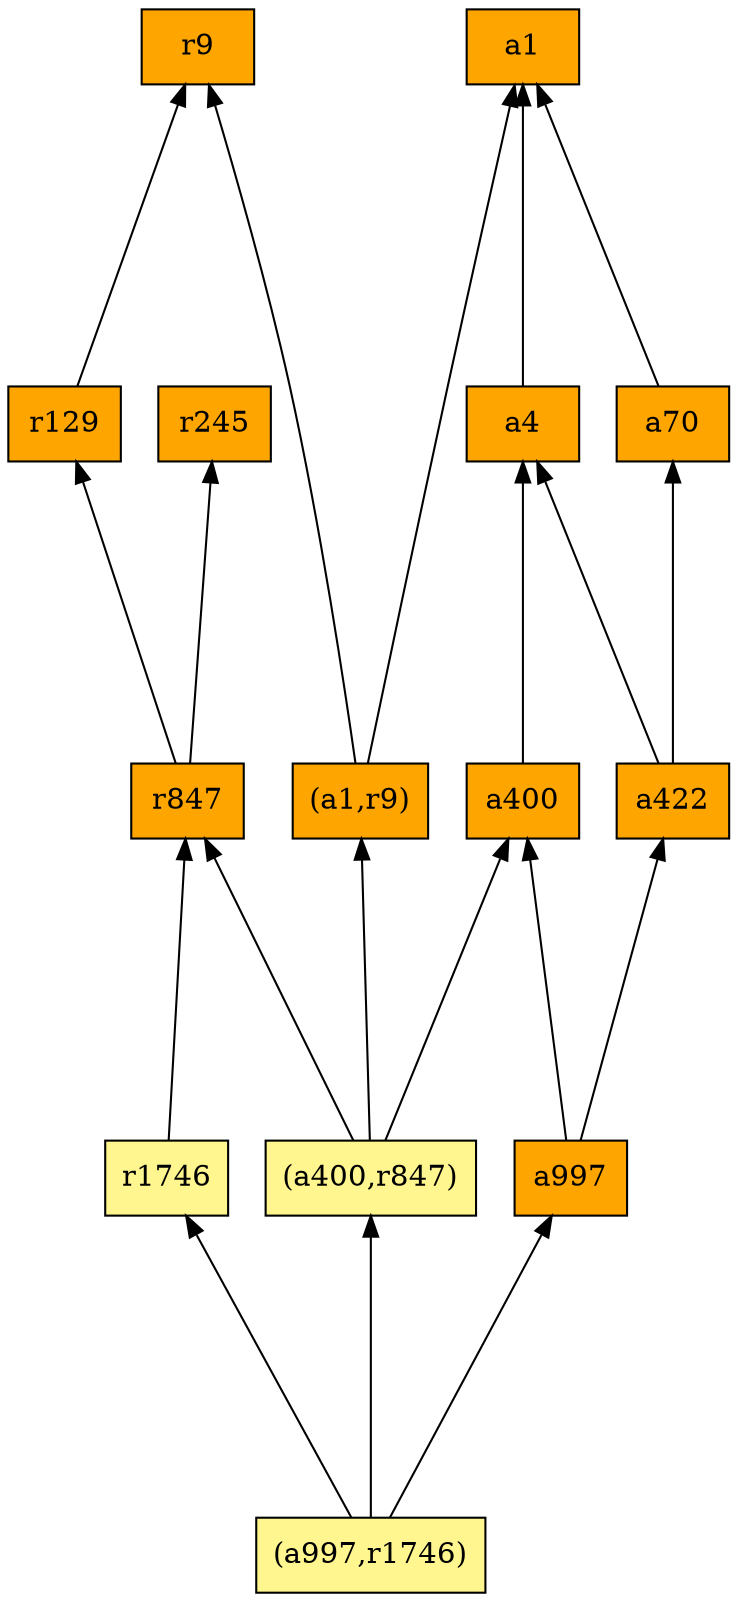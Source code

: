 digraph G {
rankdir=BT;ranksep="2.0";
"(a1,r9)" [shape=record,fillcolor=orange,style=filled,label="{(a1,r9)}"];
"r129" [shape=record,fillcolor=orange,style=filled,label="{r129}"];
"a1" [shape=record,fillcolor=orange,style=filled,label="{a1}"];
"r1746" [shape=record,fillcolor=khaki1,style=filled,label="{r1746}"];
"r9" [shape=record,fillcolor=orange,style=filled,label="{r9}"];
"(a400,r847)" [shape=record,fillcolor=khaki1,style=filled,label="{(a400,r847)}"];
"a4" [shape=record,fillcolor=orange,style=filled,label="{a4}"];
"r847" [shape=record,fillcolor=orange,style=filled,label="{r847}"];
"a70" [shape=record,fillcolor=orange,style=filled,label="{a70}"];
"r245" [shape=record,fillcolor=orange,style=filled,label="{r245}"];
"a997" [shape=record,fillcolor=orange,style=filled,label="{a997}"];
"(a997,r1746)" [shape=record,fillcolor=khaki1,style=filled,label="{(a997,r1746)}"];
"a422" [shape=record,fillcolor=orange,style=filled,label="{a422}"];
"a400" [shape=record,fillcolor=orange,style=filled,label="{a400}"];
"(a1,r9)" -> "r9"
"(a1,r9)" -> "a1"
"r129" -> "r9"
"r1746" -> "r847"
"(a400,r847)" -> "(a1,r9)"
"(a400,r847)" -> "r847"
"(a400,r847)" -> "a400"
"a4" -> "a1"
"r847" -> "r129"
"r847" -> "r245"
"a70" -> "a1"
"a997" -> "a422"
"a997" -> "a400"
"(a997,r1746)" -> "(a400,r847)"
"(a997,r1746)" -> "a997"
"(a997,r1746)" -> "r1746"
"a422" -> "a4"
"a422" -> "a70"
"a400" -> "a4"
}